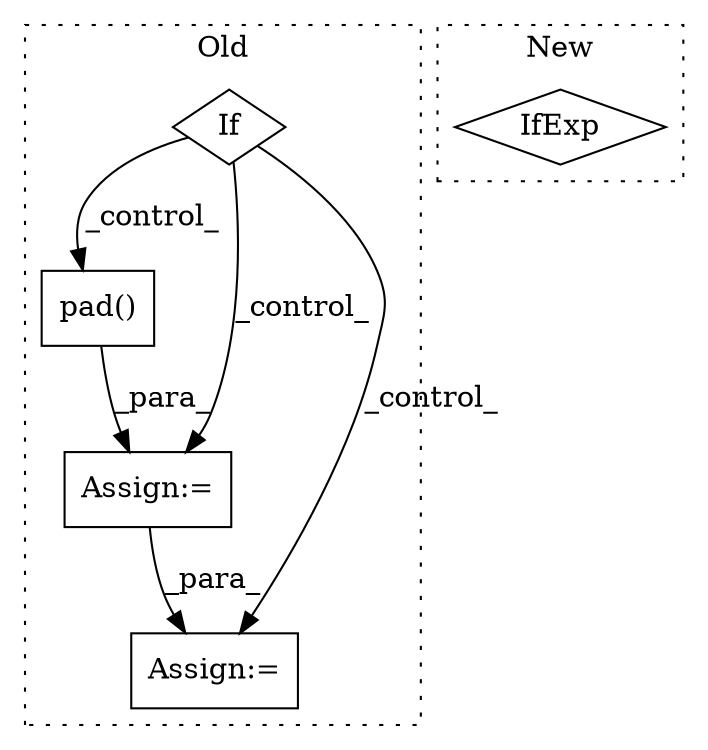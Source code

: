 digraph G {
subgraph cluster0 {
1 [label="pad()" a="75" s="2892,2924" l="19,110" shape="box"];
3 [label="If" a="96" s="1473" l="3" shape="diamond"];
4 [label="Assign:=" a="68" s="2889" l="3" shape="box"];
5 [label="Assign:=" a="68" s="3852" l="3" shape="box"];
label = "Old";
style="dotted";
}
subgraph cluster1 {
2 [label="IfExp" a="51" s="1297,1321" l="4,6" shape="diamond"];
label = "New";
style="dotted";
}
1 -> 4 [label="_para_"];
3 -> 1 [label="_control_"];
3 -> 4 [label="_control_"];
3 -> 5 [label="_control_"];
4 -> 5 [label="_para_"];
}